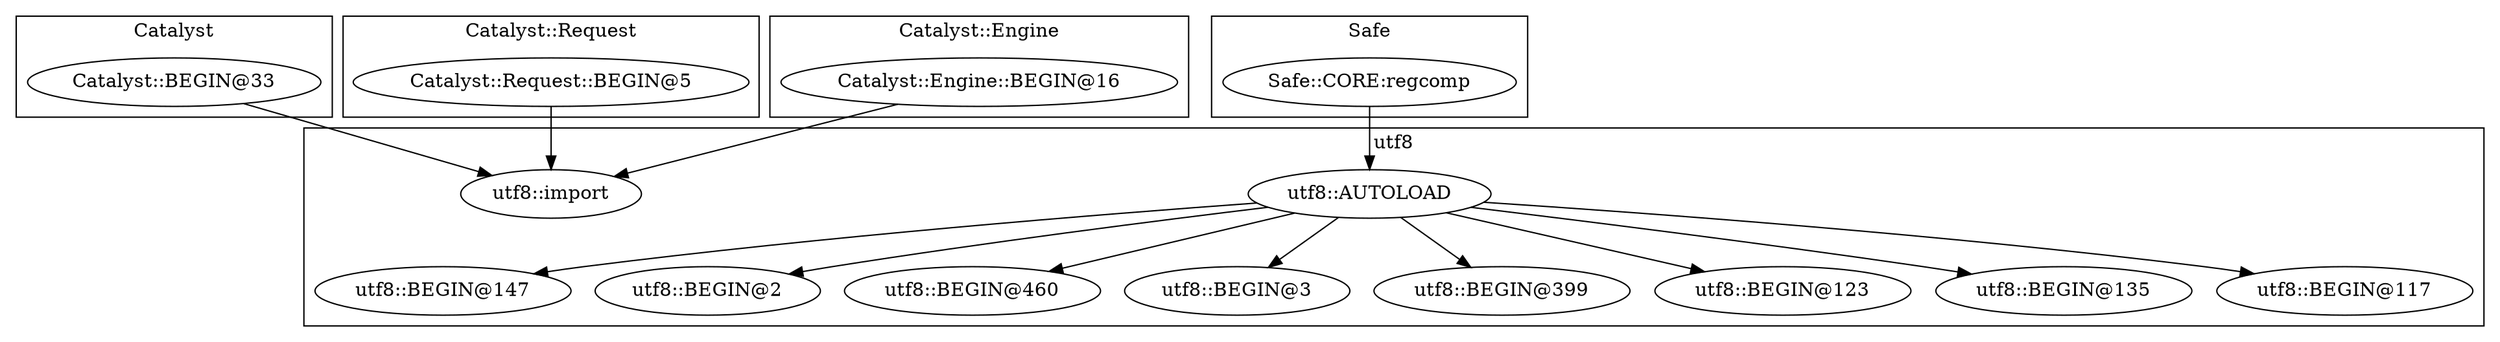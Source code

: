 digraph {
graph [overlap=false]
subgraph cluster_Catalyst {
	label="Catalyst";
	"Catalyst::BEGIN@33";
}
subgraph cluster_Catalyst_Request {
	label="Catalyst::Request";
	"Catalyst::Request::BEGIN@5";
}
subgraph cluster_utf8 {
	label="utf8";
	"utf8::BEGIN@147";
	"utf8::AUTOLOAD";
	"utf8::BEGIN@2";
	"utf8::BEGIN@460";
	"utf8::BEGIN@3";
	"utf8::BEGIN@399";
	"utf8::import";
	"utf8::BEGIN@123";
	"utf8::BEGIN@135";
	"utf8::BEGIN@117";
}
subgraph cluster_Catalyst_Engine {
	label="Catalyst::Engine";
	"Catalyst::Engine::BEGIN@16";
}
subgraph cluster_Safe {
	label="Safe";
	"Safe::CORE:regcomp";
}
"utf8::AUTOLOAD" -> "utf8::BEGIN@3";
"utf8::AUTOLOAD" -> "utf8::BEGIN@460";
"Safe::CORE:regcomp" -> "utf8::AUTOLOAD";
"utf8::AUTOLOAD" -> "utf8::BEGIN@135";
"utf8::AUTOLOAD" -> "utf8::BEGIN@2";
"Catalyst::BEGIN@33" -> "utf8::import";
"Catalyst::Request::BEGIN@5" -> "utf8::import";
"Catalyst::Engine::BEGIN@16" -> "utf8::import";
"utf8::AUTOLOAD" -> "utf8::BEGIN@123";
"utf8::AUTOLOAD" -> "utf8::BEGIN@117";
"utf8::AUTOLOAD" -> "utf8::BEGIN@399";
"utf8::AUTOLOAD" -> "utf8::BEGIN@147";
}
